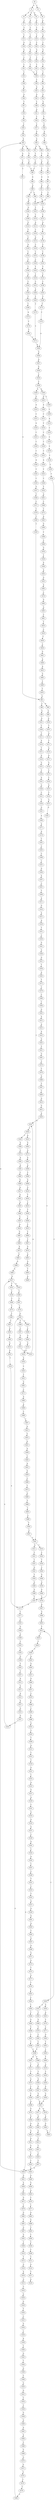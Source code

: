 strict digraph  {
	S0 -> S1 [ label = G ];
	S0 -> S2 [ label = C ];
	S1 -> S3 [ label = T ];
	S1 -> S4 [ label = A ];
	S1 -> S5 [ label = G ];
	S2 -> S6 [ label = G ];
	S3 -> S7 [ label = C ];
	S4 -> S8 [ label = A ];
	S5 -> S9 [ label = A ];
	S6 -> S10 [ label = A ];
	S7 -> S11 [ label = C ];
	S8 -> S12 [ label = C ];
	S9 -> S13 [ label = C ];
	S10 -> S14 [ label = C ];
	S11 -> S15 [ label = T ];
	S12 -> S16 [ label = C ];
	S13 -> S17 [ label = C ];
	S14 -> S18 [ label = G ];
	S15 -> S19 [ label = G ];
	S16 -> S20 [ label = C ];
	S17 -> S21 [ label = C ];
	S18 -> S22 [ label = C ];
	S19 -> S23 [ label = G ];
	S20 -> S24 [ label = G ];
	S21 -> S25 [ label = G ];
	S22 -> S26 [ label = G ];
	S23 -> S27 [ label = C ];
	S24 -> S28 [ label = T ];
	S25 -> S29 [ label = T ];
	S26 -> S30 [ label = C ];
	S27 -> S31 [ label = C ];
	S28 -> S32 [ label = C ];
	S29 -> S33 [ label = C ];
	S30 -> S34 [ label = C ];
	S31 -> S35 [ label = T ];
	S32 -> S36 [ label = T ];
	S33 -> S36 [ label = T ];
	S34 -> S37 [ label = T ];
	S35 -> S38 [ label = G ];
	S36 -> S39 [ label = C ];
	S37 -> S40 [ label = C ];
	S38 -> S41 [ label = G ];
	S39 -> S42 [ label = G ];
	S40 -> S43 [ label = G ];
	S41 -> S44 [ label = G ];
	S42 -> S45 [ label = G ];
	S43 -> S46 [ label = G ];
	S44 -> S47 [ label = T ];
	S45 -> S48 [ label = C ];
	S46 -> S49 [ label = G ];
	S47 -> S50 [ label = C ];
	S48 -> S51 [ label = A ];
	S49 -> S52 [ label = C ];
	S50 -> S53 [ label = C ];
	S51 -> S54 [ label = C ];
	S52 -> S55 [ label = T ];
	S53 -> S56 [ label = C ];
	S54 -> S57 [ label = C ];
	S55 -> S58 [ label = C ];
	S56 -> S59 [ label = G ];
	S57 -> S60 [ label = G ];
	S58 -> S61 [ label = A ];
	S59 -> S62 [ label = A ];
	S60 -> S63 [ label = A ];
	S61 -> S64 [ label = C ];
	S62 -> S65 [ label = G ];
	S62 -> S66 [ label = A ];
	S63 -> S67 [ label = G ];
	S63 -> S68 [ label = A ];
	S64 -> S69 [ label = G ];
	S65 -> S70 [ label = T ];
	S66 -> S71 [ label = G ];
	S67 -> S72 [ label = T ];
	S68 -> S73 [ label = T ];
	S69 -> S74 [ label = T ];
	S70 -> S75 [ label = C ];
	S71 -> S76 [ label = T ];
	S72 -> S77 [ label = C ];
	S73 -> S78 [ label = G ];
	S74 -> S79 [ label = C ];
	S75 -> S80 [ label = C ];
	S76 -> S81 [ label = C ];
	S77 -> S80 [ label = C ];
	S78 -> S82 [ label = T ];
	S79 -> S83 [ label = C ];
	S80 -> S84 [ label = A ];
	S81 -> S85 [ label = G ];
	S82 -> S86 [ label = A ];
	S83 -> S87 [ label = A ];
	S84 -> S88 [ label = G ];
	S85 -> S89 [ label = C ];
	S85 -> S90 [ label = A ];
	S86 -> S91 [ label = G ];
	S87 -> S92 [ label = G ];
	S88 -> S93 [ label = T ];
	S88 -> S94 [ label = C ];
	S89 -> S95 [ label = G ];
	S90 -> S96 [ label = G ];
	S91 -> S97 [ label = T ];
	S92 -> S98 [ label = C ];
	S93 -> S99 [ label = A ];
	S94 -> S100 [ label = T ];
	S95 -> S101 [ label = G ];
	S96 -> S102 [ label = G ];
	S97 -> S103 [ label = T ];
	S98 -> S100 [ label = T ];
	S99 -> S104 [ label = G ];
	S100 -> S105 [ label = T ];
	S101 -> S106 [ label = C ];
	S102 -> S107 [ label = T ];
	S103 -> S108 [ label = T ];
	S104 -> S109 [ label = G ];
	S105 -> S110 [ label = C ];
	S106 -> S111 [ label = T ];
	S107 -> S112 [ label = A ];
	S108 -> S113 [ label = C ];
	S109 -> S114 [ label = G ];
	S110 -> S115 [ label = A ];
	S111 -> S116 [ label = A ];
	S112 -> S117 [ label = T ];
	S113 -> S118 [ label = A ];
	S114 -> S119 [ label = T ];
	S115 -> S120 [ label = C ];
	S116 -> S121 [ label = T ];
	S117 -> S122 [ label = A ];
	S118 -> S123 [ label = C ];
	S119 -> S124 [ label = C ];
	S120 -> S125 [ label = G ];
	S121 -> S126 [ label = A ];
	S122 -> S127 [ label = A ];
	S123 -> S128 [ label = T ];
	S124 -> S129 [ label = A ];
	S125 -> S130 [ label = C ];
	S126 -> S131 [ label = G ];
	S127 -> S132 [ label = G ];
	S128 -> S133 [ label = C ];
	S129 -> S134 [ label = C ];
	S130 -> S135 [ label = C ];
	S131 -> S136 [ label = T ];
	S132 -> S137 [ label = T ];
	S133 -> S138 [ label = C ];
	S134 -> S139 [ label = T ];
	S135 -> S140 [ label = C ];
	S136 -> S141 [ label = A ];
	S137 -> S142 [ label = C ];
	S138 -> S143 [ label = T ];
	S139 -> S144 [ label = C ];
	S140 -> S145 [ label = T ];
	S141 -> S146 [ label = G ];
	S142 -> S147 [ label = G ];
	S143 -> S148 [ label = T ];
	S144 -> S149 [ label = G ];
	S145 -> S150 [ label = T ];
	S146 -> S151 [ label = C ];
	S147 -> S152 [ label = T ];
	S148 -> S153 [ label = T ];
	S149 -> S154 [ label = C ];
	S150 -> S155 [ label = C ];
	S151 -> S156 [ label = C ];
	S152 -> S157 [ label = G ];
	S153 -> S158 [ label = C ];
	S154 -> S159 [ label = T ];
	S155 -> S160 [ label = A ];
	S156 -> S161 [ label = G ];
	S157 -> S162 [ label = G ];
	S158 -> S163 [ label = A ];
	S159 -> S164 [ label = T ];
	S160 -> S165 [ label = T ];
	S161 -> S166 [ label = A ];
	S162 -> S167 [ label = T ];
	S163 -> S168 [ label = T ];
	S164 -> S169 [ label = C ];
	S165 -> S170 [ label = C ];
	S166 -> S171 [ label = A ];
	S167 -> S172 [ label = A ];
	S168 -> S173 [ label = C ];
	S169 -> S174 [ label = A ];
	S170 -> S175 [ label = C ];
	S171 -> S176 [ label = A ];
	S172 -> S177 [ label = C ];
	S173 -> S178 [ label = C ];
	S174 -> S179 [ label = T ];
	S175 -> S180 [ label = A ];
	S176 -> S181 [ label = C ];
	S177 -> S182 [ label = C ];
	S178 -> S180 [ label = A ];
	S179 -> S183 [ label = C ];
	S180 -> S184 [ label = G ];
	S181 -> S185 [ label = C ];
	S182 -> S186 [ label = G ];
	S183 -> S175 [ label = C ];
	S184 -> S187 [ label = A ];
	S185 -> S188 [ label = C ];
	S186 -> S189 [ label = G ];
	S187 -> S190 [ label = A ];
	S188 -> S191 [ label = C ];
	S189 -> S192 [ label = T ];
	S190 -> S193 [ label = C ];
	S191 -> S194 [ label = G ];
	S192 -> S195 [ label = G ];
	S193 -> S196 [ label = C ];
	S194 -> S197 [ label = A ];
	S195 -> S198 [ label = G ];
	S196 -> S199 [ label = A ];
	S196 -> S200 [ label = G ];
	S197 -> S201 [ label = C ];
	S198 -> S202 [ label = T ];
	S199 -> S203 [ label = G ];
	S199 -> S204 [ label = C ];
	S200 -> S205 [ label = G ];
	S201 -> S206 [ label = T ];
	S202 -> S207 [ label = T ];
	S203 -> S208 [ label = A ];
	S204 -> S209 [ label = C ];
	S205 -> S210 [ label = A ];
	S206 -> S211 [ label = A ];
	S207 -> S212 [ label = A ];
	S208 -> S213 [ label = C ];
	S209 -> S214 [ label = A ];
	S210 -> S215 [ label = C ];
	S211 -> S216 [ label = G ];
	S212 -> S217 [ label = G ];
	S213 -> S218 [ label = T ];
	S214 -> S219 [ label = C ];
	S215 -> S220 [ label = G ];
	S216 -> S221 [ label = A ];
	S217 -> S222 [ label = A ];
	S218 -> S223 [ label = C ];
	S219 -> S224 [ label = C ];
	S220 -> S225 [ label = C ];
	S221 -> S226 [ label = A ];
	S222 -> S227 [ label = A ];
	S223 -> S228 [ label = C ];
	S224 -> S229 [ label = C ];
	S225 -> S230 [ label = C ];
	S226 -> S231 [ label = T ];
	S227 -> S232 [ label = G ];
	S228 -> S233 [ label = C ];
	S229 -> S234 [ label = C ];
	S230 -> S235 [ label = C ];
	S231 -> S236 [ label = C ];
	S232 -> S237 [ label = G ];
	S233 -> S238 [ label = A ];
	S234 -> S239 [ label = T ];
	S235 -> S240 [ label = A ];
	S236 -> S241 [ label = G ];
	S237 -> S242 [ label = G ];
	S238 -> S243 [ label = T ];
	S239 -> S244 [ label = T ];
	S240 -> S245 [ label = T ];
	S241 -> S246 [ label = G ];
	S242 -> S247 [ label = G ];
	S243 -> S248 [ label = C ];
	S244 -> S249 [ label = C ];
	S245 -> S250 [ label = C ];
	S246 -> S251 [ label = G ];
	S247 -> S252 [ label = T ];
	S247 -> S253 [ label = G ];
	S248 -> S254 [ label = T ];
	S249 -> S255 [ label = C ];
	S249 -> S256 [ label = G ];
	S250 -> S257 [ label = G ];
	S251 -> S258 [ label = T ];
	S252 -> S259 [ label = C ];
	S253 -> S260 [ label = T ];
	S254 -> S261 [ label = G ];
	S255 -> S262 [ label = T ];
	S256 -> S263 [ label = A ];
	S257 -> S264 [ label = T ];
	S258 -> S265 [ label = A ];
	S259 -> S266 [ label = T ];
	S260 -> S267 [ label = C ];
	S261 -> S268 [ label = C ];
	S262 -> S269 [ label = G ];
	S263 -> S270 [ label = T ];
	S264 -> S271 [ label = C ];
	S265 -> S272 [ label = T ];
	S266 -> S273 [ label = C ];
	S267 -> S274 [ label = C ];
	S268 -> S275 [ label = C ];
	S269 -> S276 [ label = T ];
	S270 -> S277 [ label = C ];
	S271 -> S278 [ label = C ];
	S272 -> S279 [ label = C ];
	S273 -> S280 [ label = T ];
	S274 -> S281 [ label = G ];
	S275 -> S282 [ label = A ];
	S276 -> S283 [ label = C ];
	S277 -> S284 [ label = G ];
	S278 -> S285 [ label = T ];
	S279 -> S286 [ label = C ];
	S280 -> S287 [ label = C ];
	S281 -> S288 [ label = C ];
	S281 -> S289 [ label = T ];
	S282 -> S290 [ label = G ];
	S283 -> S291 [ label = C ];
	S284 -> S292 [ label = T ];
	S285 -> S293 [ label = C ];
	S286 -> S294 [ label = C ];
	S287 -> S295 [ label = G ];
	S288 -> S296 [ label = C ];
	S289 -> S297 [ label = C ];
	S290 -> S298 [ label = T ];
	S291 -> S299 [ label = T ];
	S292 -> S300 [ label = T ];
	S293 -> S301 [ label = T ];
	S294 -> S302 [ label = G ];
	S295 -> S303 [ label = T ];
	S296 -> S304 [ label = G ];
	S297 -> S305 [ label = G ];
	S298 -> S306 [ label = C ];
	S299 -> S307 [ label = A ];
	S299 -> S308 [ label = T ];
	S300 -> S309 [ label = T ];
	S301 -> S310 [ label = T ];
	S301 -> S311 [ label = G ];
	S302 -> S312 [ label = A ];
	S303 -> S313 [ label = G ];
	S304 -> S314 [ label = G ];
	S305 -> S315 [ label = G ];
	S306 -> S316 [ label = G ];
	S307 -> S317 [ label = C ];
	S308 -> S318 [ label = G ];
	S309 -> S319 [ label = G ];
	S310 -> S320 [ label = C ];
	S311 -> S321 [ label = T ];
	S312 -> S322 [ label = A ];
	S313 -> S323 [ label = G ];
	S314 -> S324 [ label = A ];
	S315 -> S325 [ label = A ];
	S316 -> S326 [ label = T ];
	S317 -> S327 [ label = T ];
	S318 -> S328 [ label = T ];
	S319 -> S329 [ label = T ];
	S320 -> S330 [ label = T ];
	S321 -> S331 [ label = C ];
	S322 -> S332 [ label = A ];
	S323 -> S333 [ label = T ];
	S324 -> S334 [ label = A ];
	S325 -> S335 [ label = A ];
	S326 -> S336 [ label = A ];
	S327 -> S337 [ label = A ];
	S328 -> S338 [ label = A ];
	S329 -> S339 [ label = A ];
	S330 -> S340 [ label = C ];
	S331 -> S341 [ label = G ];
	S332 -> S342 [ label = G ];
	S333 -> S172 [ label = A ];
	S334 -> S343 [ label = C ];
	S335 -> S344 [ label = C ];
	S336 -> S345 [ label = A ];
	S337 -> S346 [ label = C ];
	S338 -> S347 [ label = G ];
	S339 -> S348 [ label = G ];
	S340 -> S349 [ label = G ];
	S341 -> S350 [ label = T ];
	S342 -> S351 [ label = T ];
	S343 -> S352 [ label = T ];
	S344 -> S353 [ label = A ];
	S344 -> S354 [ label = T ];
	S345 -> S355 [ label = G ];
	S346 -> S356 [ label = C ];
	S347 -> S357 [ label = G ];
	S348 -> S358 [ label = G ];
	S349 -> S359 [ label = G ];
	S350 -> S360 [ label = G ];
	S351 -> S361 [ label = G ];
	S352 -> S362 [ label = G ];
	S353 -> S363 [ label = G ];
	S354 -> S364 [ label = A ];
	S355 -> S365 [ label = A ];
	S356 -> S366 [ label = A ];
	S357 -> S367 [ label = A ];
	S358 -> S367 [ label = A ];
	S359 -> S368 [ label = A ];
	S360 -> S369 [ label = G ];
	S361 -> S370 [ label = T ];
	S362 -> S371 [ label = C ];
	S363 -> S372 [ label = G ];
	S364 -> S373 [ label = C ];
	S365 -> S374 [ label = C ];
	S366 -> S375 [ label = G ];
	S367 -> S376 [ label = G ];
	S367 -> S377 [ label = A ];
	S368 -> S378 [ label = G ];
	S369 -> S167 [ label = T ];
	S370 -> S379 [ label = C ];
	S371 -> S380 [ label = A ];
	S372 -> S381 [ label = A ];
	S373 -> S382 [ label = A ];
	S374 -> S383 [ label = G ];
	S375 -> S384 [ label = G ];
	S376 -> S385 [ label = A ];
	S377 -> S386 [ label = A ];
	S378 -> S387 [ label = A ];
	S379 -> S388 [ label = G ];
	S380 -> S389 [ label = A ];
	S381 -> S390 [ label = A ];
	S382 -> S391 [ label = A ];
	S383 -> S392 [ label = G ];
	S384 -> S393 [ label = A ];
	S385 -> S394 [ label = G ];
	S386 -> S395 [ label = G ];
	S387 -> S396 [ label = G ];
	S388 -> S397 [ label = T ];
	S389 -> S398 [ label = C ];
	S390 -> S399 [ label = T ];
	S391 -> S400 [ label = C ];
	S392 -> S401 [ label = C ];
	S393 -> S402 [ label = G ];
	S394 -> S403 [ label = G ];
	S395 -> S404 [ label = G ];
	S396 -> S405 [ label = G ];
	S397 -> S406 [ label = C ];
	S398 -> S407 [ label = C ];
	S399 -> S408 [ label = A ];
	S400 -> S409 [ label = G ];
	S401 -> S410 [ label = T ];
	S402 -> S411 [ label = A ];
	S403 -> S412 [ label = T ];
	S404 -> S413 [ label = T ];
	S405 -> S412 [ label = T ];
	S406 -> S414 [ label = G ];
	S407 -> S415 [ label = A ];
	S408 -> S416 [ label = G ];
	S409 -> S417 [ label = A ];
	S410 -> S418 [ label = C ];
	S411 -> S419 [ label = G ];
	S412 -> S420 [ label = C ];
	S413 -> S421 [ label = C ];
	S414 -> S422 [ label = G ];
	S415 -> S423 [ label = G ];
	S416 -> S424 [ label = T ];
	S417 -> S425 [ label = A ];
	S418 -> S426 [ label = T ];
	S419 -> S427 [ label = T ];
	S420 -> S428 [ label = C ];
	S421 -> S429 [ label = C ];
	S422 -> S430 [ label = A ];
	S423 -> S431 [ label = A ];
	S424 -> S432 [ label = C ];
	S425 -> S433 [ label = A ];
	S426 -> S434 [ label = C ];
	S427 -> S435 [ label = C ];
	S428 -> S436 [ label = C ];
	S429 -> S437 [ label = C ];
	S430 -> S335 [ label = A ];
	S431 -> S438 [ label = A ];
	S432 -> S439 [ label = T ];
	S433 -> S440 [ label = A ];
	S434 -> S441 [ label = G ];
	S435 -> S442 [ label = A ];
	S436 -> S443 [ label = A ];
	S436 -> S444 [ label = G ];
	S437 -> S444 [ label = G ];
	S438 -> S445 [ label = C ];
	S439 -> S446 [ label = C ];
	S440 -> S447 [ label = C ];
	S441 -> S448 [ label = A ];
	S442 -> S449 [ label = G ];
	S443 -> S450 [ label = G ];
	S444 -> S451 [ label = G ];
	S444 -> S62 [ label = A ];
	S445 -> S452 [ label = A ];
	S446 -> S453 [ label = T ];
	S447 -> S454 [ label = A ];
	S448 -> S455 [ label = A ];
	S449 -> S456 [ label = G ];
	S450 -> S457 [ label = A ];
	S451 -> S458 [ label = A ];
	S452 -> S459 [ label = G ];
	S453 -> S460 [ label = C ];
	S454 -> S461 [ label = G ];
	S455 -> S462 [ label = G ];
	S456 -> S463 [ label = A ];
	S457 -> S464 [ label = G ];
	S458 -> S465 [ label = G ];
	S459 -> S466 [ label = C ];
	S460 -> S467 [ label = T ];
	S461 -> S468 [ label = A ];
	S462 -> S469 [ label = T ];
	S463 -> S470 [ label = C ];
	S464 -> S471 [ label = C ];
	S465 -> S472 [ label = G ];
	S466 -> S473 [ label = C ];
	S467 -> S474 [ label = G ];
	S468 -> S475 [ label = A ];
	S469 -> S476 [ label = C ];
	S470 -> S477 [ label = C ];
	S471 -> S478 [ label = C ];
	S472 -> S479 [ label = C ];
	S473 -> S480 [ label = G ];
	S474 -> S481 [ label = A ];
	S475 -> S482 [ label = G ];
	S476 -> S85 [ label = G ];
	S477 -> S483 [ label = A ];
	S478 -> S484 [ label = A ];
	S479 -> S485 [ label = G ];
	S480 -> S486 [ label = T ];
	S481 -> S487 [ label = G ];
	S482 -> S488 [ label = G ];
	S483 -> S489 [ label = G ];
	S484 -> S490 [ label = C ];
	S485 -> S491 [ label = T ];
	S486 -> S492 [ label = C ];
	S487 -> S493 [ label = T ];
	S488 -> S494 [ label = G ];
	S489 -> S495 [ label = T ];
	S490 -> S496 [ label = G ];
	S491 -> S497 [ label = G ];
	S492 -> S498 [ label = C ];
	S493 -> S499 [ label = A ];
	S494 -> S247 [ label = G ];
	S495 -> S500 [ label = C ];
	S496 -> S501 [ label = G ];
	S497 -> S502 [ label = G ];
	S498 -> S503 [ label = T ];
	S500 -> S504 [ label = T ];
	S501 -> S505 [ label = T ];
	S502 -> S506 [ label = T ];
	S503 -> S507 [ label = C ];
	S504 -> S508 [ label = C ];
	S505 -> S509 [ label = T ];
	S506 -> S510 [ label = A ];
	S507 -> S301 [ label = T ];
	S508 -> S511 [ label = T ];
	S509 -> S512 [ label = A ];
	S510 -> S513 [ label = T ];
	S511 -> S514 [ label = G ];
	S512 -> S515 [ label = C ];
	S513 -> S516 [ label = G ];
	S514 -> S517 [ label = T ];
	S515 -> S518 [ label = T ];
	S516 -> S519 [ label = A ];
	S517 -> S520 [ label = A ];
	S518 -> S521 [ label = G ];
	S519 -> S522 [ label = G ];
	S521 -> S523 [ label = C ];
	S522 -> S524 [ label = C ];
	S523 -> S525 [ label = A ];
	S524 -> S526 [ label = G ];
	S525 -> S527 [ label = G ];
	S526 -> S528 [ label = G ];
	S527 -> S529 [ label = A ];
	S528 -> S530 [ label = T ];
	S529 -> S531 [ label = C ];
	S530 -> S532 [ label = C ];
	S531 -> S533 [ label = G ];
	S532 -> S534 [ label = G ];
	S533 -> S535 [ label = G ];
	S534 -> S536 [ label = C ];
	S535 -> S537 [ label = A ];
	S536 -> S538 [ label = A ];
	S537 -> S539 [ label = C ];
	S538 -> S540 [ label = C ];
	S539 -> S541 [ label = A ];
	S540 -> S542 [ label = G ];
	S541 -> S543 [ label = C ];
	S542 -> S544 [ label = C ];
	S543 -> S545 [ label = A ];
	S544 -> S546 [ label = G ];
	S545 -> S547 [ label = C ];
	S546 -> S548 [ label = C ];
	S547 -> S549 [ label = C ];
	S548 -> S550 [ label = G ];
	S549 -> S551 [ label = T ];
	S550 -> S552 [ label = G ];
	S551 -> S553 [ label = C ];
	S552 -> S554 [ label = C ];
	S553 -> S555 [ label = T ];
	S554 -> S556 [ label = T ];
	S555 -> S557 [ label = A ];
	S556 -> S558 [ label = G ];
	S557 -> S559 [ label = G ];
	S558 -> S560 [ label = G ];
	S559 -> S561 [ label = A ];
	S560 -> S562 [ label = A ];
	S561 -> S563 [ label = A ];
	S562 -> S564 [ label = A ];
	S563 -> S565 [ label = C ];
	S564 -> S566 [ label = T ];
	S565 -> S567 [ label = G ];
	S566 -> S568 [ label = G ];
	S567 -> S569 [ label = A ];
	S568 -> S570 [ label = G ];
	S569 -> S571 [ label = G ];
	S570 -> S572 [ label = G ];
	S571 -> S573 [ label = G ];
	S572 -> S574 [ label = G ];
	S573 -> S575 [ label = T ];
	S574 -> S576 [ label = T ];
	S575 -> S577 [ label = G ];
	S576 -> S578 [ label = C ];
	S577 -> S579 [ label = T ];
	S578 -> S580 [ label = C ];
	S579 -> S581 [ label = C ];
	S580 -> S281 [ label = G ];
	S581 -> S582 [ label = C ];
	S582 -> S583 [ label = C ];
	S583 -> S584 [ label = T ];
	S584 -> S585 [ label = G ];
	S585 -> S586 [ label = T ];
	S586 -> S587 [ label = C ];
	S587 -> S588 [ label = C ];
	S588 -> S299 [ label = T ];
}
